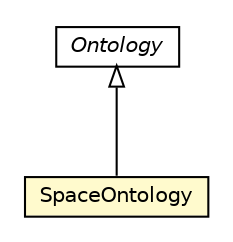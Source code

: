 #!/usr/local/bin/dot
#
# Class diagram 
# Generated by UMLGraph version R5_6-24-gf6e263 (http://www.umlgraph.org/)
#

digraph G {
	edge [fontname="Helvetica",fontsize=10,labelfontname="Helvetica",labelfontsize=10];
	node [fontname="Helvetica",fontsize=10,shape=plaintext];
	nodesep=0.25;
	ranksep=0.5;
	// org.universAAL.middleware.owl.Ontology
	c7727207 [label=<<table title="org.universAAL.middleware.owl.Ontology" border="0" cellborder="1" cellspacing="0" cellpadding="2" port="p" href="../../middleware/owl/Ontology.html">
		<tr><td><table border="0" cellspacing="0" cellpadding="1">
<tr><td align="center" balign="center"><font face="Helvetica-Oblique"> Ontology </font></td></tr>
		</table></td></tr>
		</table>>, URL="../../middleware/owl/Ontology.html", fontname="Helvetica", fontcolor="black", fontsize=10.0];
	// org.universAAL.ontology.space.SpaceOntology
	c7727736 [label=<<table title="org.universAAL.ontology.space.SpaceOntology" border="0" cellborder="1" cellspacing="0" cellpadding="2" port="p" bgcolor="lemonChiffon" href="./SpaceOntology.html">
		<tr><td><table border="0" cellspacing="0" cellpadding="1">
<tr><td align="center" balign="center"> SpaceOntology </td></tr>
		</table></td></tr>
		</table>>, URL="./SpaceOntology.html", fontname="Helvetica", fontcolor="black", fontsize=10.0];
	//org.universAAL.ontology.space.SpaceOntology extends org.universAAL.middleware.owl.Ontology
	c7727207:p -> c7727736:p [dir=back,arrowtail=empty];
}

